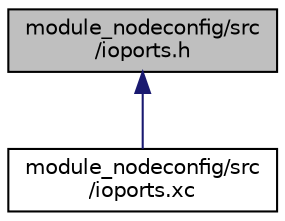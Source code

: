 digraph "module_nodeconfig/src/ioports.h"
{
 // INTERACTIVE_SVG=YES
  edge [fontname="Helvetica",fontsize="10",labelfontname="Helvetica",labelfontsize="10"];
  node [fontname="Helvetica",fontsize="10",shape=record];
  Node1 [label="module_nodeconfig/src\l/ioports.h",height=0.2,width=0.4,color="black", fillcolor="grey75", style="filled" fontcolor="black"];
  Node1 -> Node2 [dir="back",color="midnightblue",fontsize="10",style="solid",fontname="Helvetica"];
  Node2 [label="module_nodeconfig/src\l/ioports.xc",height=0.2,width=0.4,color="black", fillcolor="white", style="filled",URL="$ioports_8xc.html"];
}
